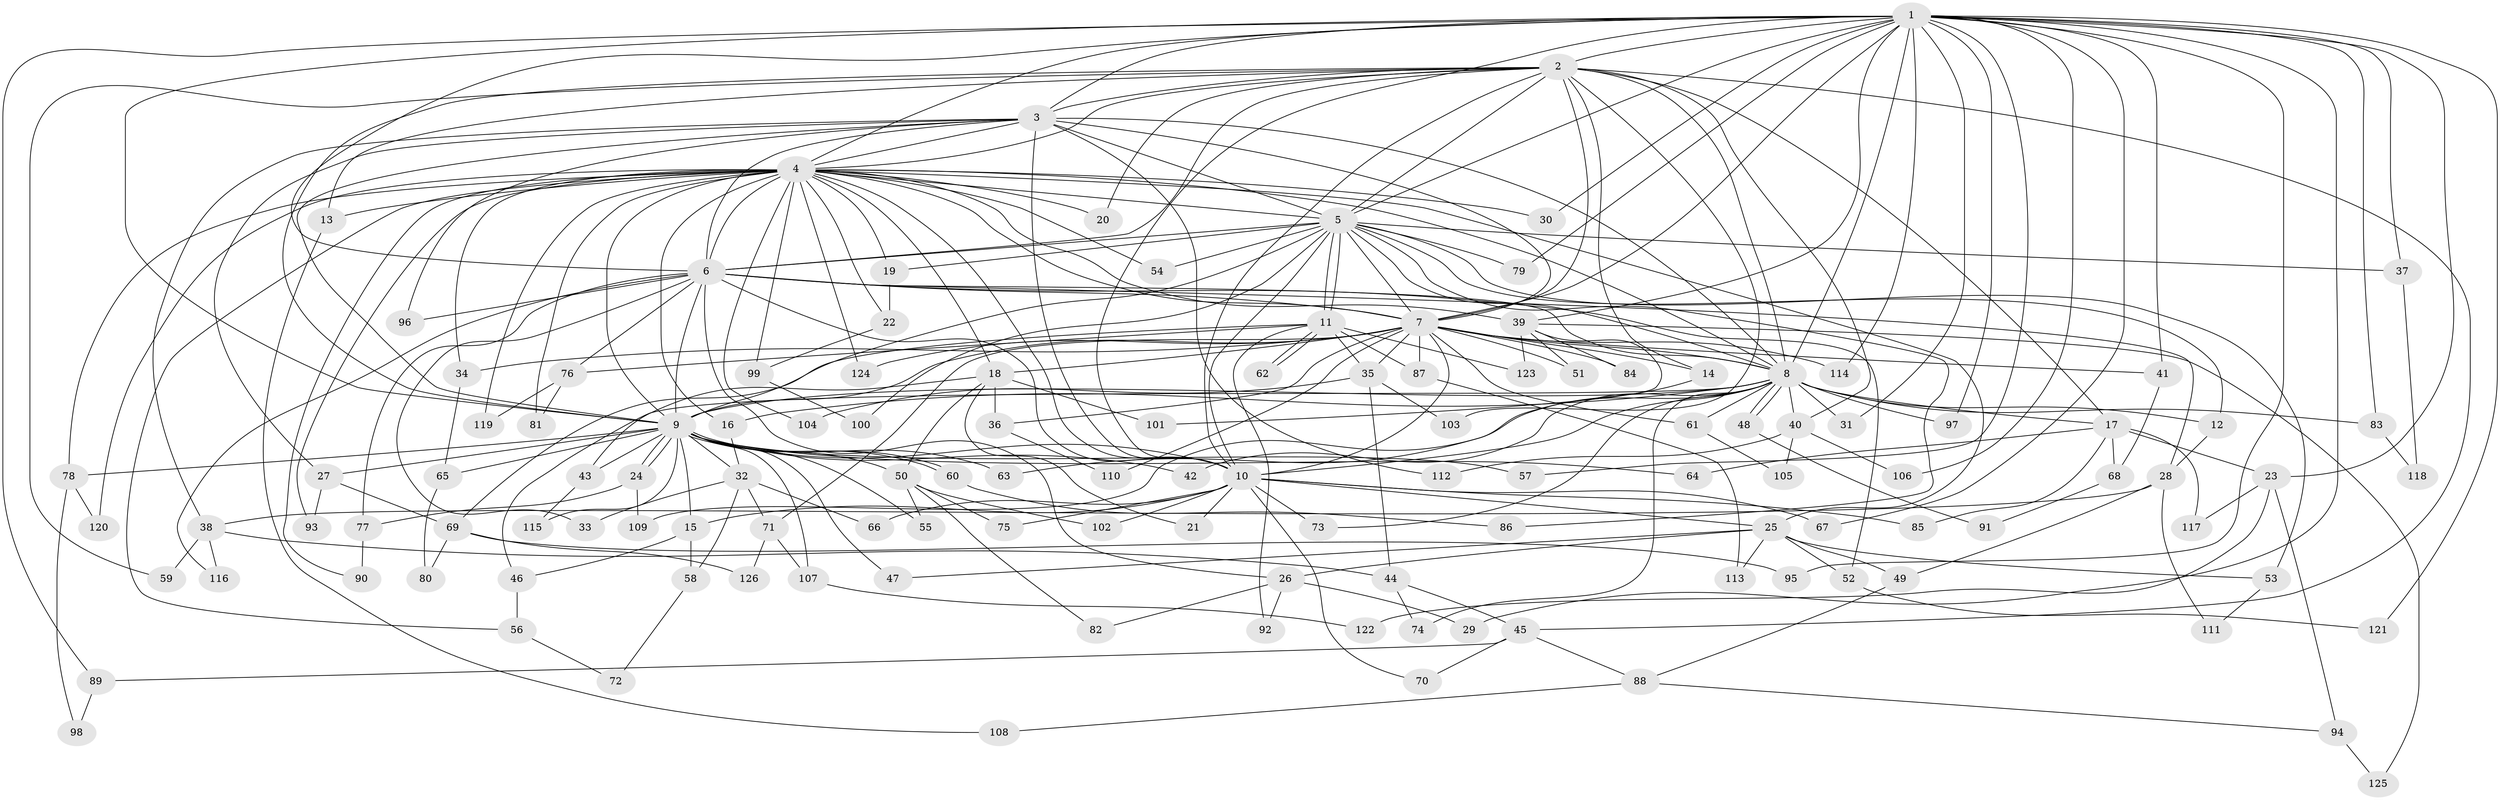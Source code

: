 // Generated by graph-tools (version 1.1) at 2025/11/02/27/25 16:11:00]
// undirected, 126 vertices, 277 edges
graph export_dot {
graph [start="1"]
  node [color=gray90,style=filled];
  1;
  2;
  3;
  4;
  5;
  6;
  7;
  8;
  9;
  10;
  11;
  12;
  13;
  14;
  15;
  16;
  17;
  18;
  19;
  20;
  21;
  22;
  23;
  24;
  25;
  26;
  27;
  28;
  29;
  30;
  31;
  32;
  33;
  34;
  35;
  36;
  37;
  38;
  39;
  40;
  41;
  42;
  43;
  44;
  45;
  46;
  47;
  48;
  49;
  50;
  51;
  52;
  53;
  54;
  55;
  56;
  57;
  58;
  59;
  60;
  61;
  62;
  63;
  64;
  65;
  66;
  67;
  68;
  69;
  70;
  71;
  72;
  73;
  74;
  75;
  76;
  77;
  78;
  79;
  80;
  81;
  82;
  83;
  84;
  85;
  86;
  87;
  88;
  89;
  90;
  91;
  92;
  93;
  94;
  95;
  96;
  97;
  98;
  99;
  100;
  101;
  102;
  103;
  104;
  105;
  106;
  107;
  108;
  109;
  110;
  111;
  112;
  113;
  114;
  115;
  116;
  117;
  118;
  119;
  120;
  121;
  122;
  123;
  124;
  125;
  126;
  1 -- 2;
  1 -- 3;
  1 -- 4;
  1 -- 5;
  1 -- 6;
  1 -- 7;
  1 -- 8;
  1 -- 9;
  1 -- 10;
  1 -- 23;
  1 -- 29;
  1 -- 30;
  1 -- 31;
  1 -- 37;
  1 -- 39;
  1 -- 41;
  1 -- 57;
  1 -- 67;
  1 -- 79;
  1 -- 83;
  1 -- 89;
  1 -- 95;
  1 -- 97;
  1 -- 106;
  1 -- 114;
  1 -- 121;
  2 -- 3;
  2 -- 4;
  2 -- 5;
  2 -- 6;
  2 -- 7;
  2 -- 8;
  2 -- 9;
  2 -- 10;
  2 -- 13;
  2 -- 14;
  2 -- 17;
  2 -- 20;
  2 -- 40;
  2 -- 45;
  2 -- 59;
  2 -- 103;
  3 -- 4;
  3 -- 5;
  3 -- 6;
  3 -- 7;
  3 -- 8;
  3 -- 9;
  3 -- 10;
  3 -- 27;
  3 -- 38;
  3 -- 96;
  3 -- 112;
  4 -- 5;
  4 -- 6;
  4 -- 7;
  4 -- 8;
  4 -- 9;
  4 -- 10;
  4 -- 13;
  4 -- 16;
  4 -- 18;
  4 -- 19;
  4 -- 20;
  4 -- 22;
  4 -- 25;
  4 -- 30;
  4 -- 34;
  4 -- 39;
  4 -- 54;
  4 -- 56;
  4 -- 78;
  4 -- 81;
  4 -- 90;
  4 -- 93;
  4 -- 99;
  4 -- 104;
  4 -- 119;
  4 -- 120;
  4 -- 124;
  5 -- 6;
  5 -- 7;
  5 -- 8;
  5 -- 9;
  5 -- 10;
  5 -- 11;
  5 -- 11;
  5 -- 12;
  5 -- 19;
  5 -- 37;
  5 -- 53;
  5 -- 54;
  5 -- 79;
  5 -- 86;
  5 -- 100;
  6 -- 7;
  6 -- 8;
  6 -- 9;
  6 -- 10;
  6 -- 26;
  6 -- 28;
  6 -- 33;
  6 -- 52;
  6 -- 76;
  6 -- 77;
  6 -- 96;
  6 -- 116;
  7 -- 8;
  7 -- 9;
  7 -- 10;
  7 -- 14;
  7 -- 18;
  7 -- 34;
  7 -- 35;
  7 -- 36;
  7 -- 41;
  7 -- 51;
  7 -- 61;
  7 -- 71;
  7 -- 84;
  7 -- 87;
  7 -- 110;
  7 -- 114;
  7 -- 124;
  8 -- 9;
  8 -- 10;
  8 -- 12;
  8 -- 16;
  8 -- 17;
  8 -- 31;
  8 -- 40;
  8 -- 42;
  8 -- 46;
  8 -- 48;
  8 -- 48;
  8 -- 61;
  8 -- 63;
  8 -- 73;
  8 -- 74;
  8 -- 83;
  8 -- 97;
  9 -- 10;
  9 -- 15;
  9 -- 24;
  9 -- 24;
  9 -- 27;
  9 -- 32;
  9 -- 42;
  9 -- 43;
  9 -- 47;
  9 -- 50;
  9 -- 55;
  9 -- 57;
  9 -- 60;
  9 -- 60;
  9 -- 63;
  9 -- 64;
  9 -- 65;
  9 -- 78;
  9 -- 107;
  9 -- 115;
  10 -- 15;
  10 -- 21;
  10 -- 25;
  10 -- 66;
  10 -- 67;
  10 -- 70;
  10 -- 73;
  10 -- 75;
  10 -- 85;
  10 -- 102;
  11 -- 35;
  11 -- 62;
  11 -- 62;
  11 -- 69;
  11 -- 76;
  11 -- 87;
  11 -- 92;
  11 -- 123;
  12 -- 28;
  13 -- 108;
  14 -- 109;
  15 -- 46;
  15 -- 58;
  16 -- 32;
  17 -- 23;
  17 -- 64;
  17 -- 68;
  17 -- 85;
  17 -- 117;
  18 -- 21;
  18 -- 36;
  18 -- 43;
  18 -- 50;
  18 -- 101;
  19 -- 22;
  22 -- 99;
  23 -- 94;
  23 -- 117;
  23 -- 122;
  24 -- 77;
  24 -- 109;
  25 -- 26;
  25 -- 47;
  25 -- 49;
  25 -- 52;
  25 -- 53;
  25 -- 113;
  26 -- 29;
  26 -- 82;
  26 -- 92;
  27 -- 69;
  27 -- 93;
  28 -- 38;
  28 -- 49;
  28 -- 111;
  32 -- 33;
  32 -- 58;
  32 -- 66;
  32 -- 71;
  34 -- 65;
  35 -- 44;
  35 -- 103;
  35 -- 104;
  36 -- 110;
  37 -- 118;
  38 -- 44;
  38 -- 59;
  38 -- 116;
  39 -- 51;
  39 -- 84;
  39 -- 101;
  39 -- 123;
  39 -- 125;
  40 -- 105;
  40 -- 106;
  40 -- 112;
  41 -- 68;
  43 -- 115;
  44 -- 45;
  44 -- 74;
  45 -- 70;
  45 -- 88;
  45 -- 89;
  46 -- 56;
  48 -- 91;
  49 -- 88;
  50 -- 55;
  50 -- 75;
  50 -- 82;
  50 -- 102;
  52 -- 121;
  53 -- 111;
  56 -- 72;
  58 -- 72;
  60 -- 86;
  61 -- 105;
  65 -- 80;
  68 -- 91;
  69 -- 80;
  69 -- 95;
  69 -- 126;
  71 -- 107;
  71 -- 126;
  76 -- 81;
  76 -- 119;
  77 -- 90;
  78 -- 98;
  78 -- 120;
  83 -- 118;
  87 -- 113;
  88 -- 94;
  88 -- 108;
  89 -- 98;
  94 -- 125;
  99 -- 100;
  107 -- 122;
}
